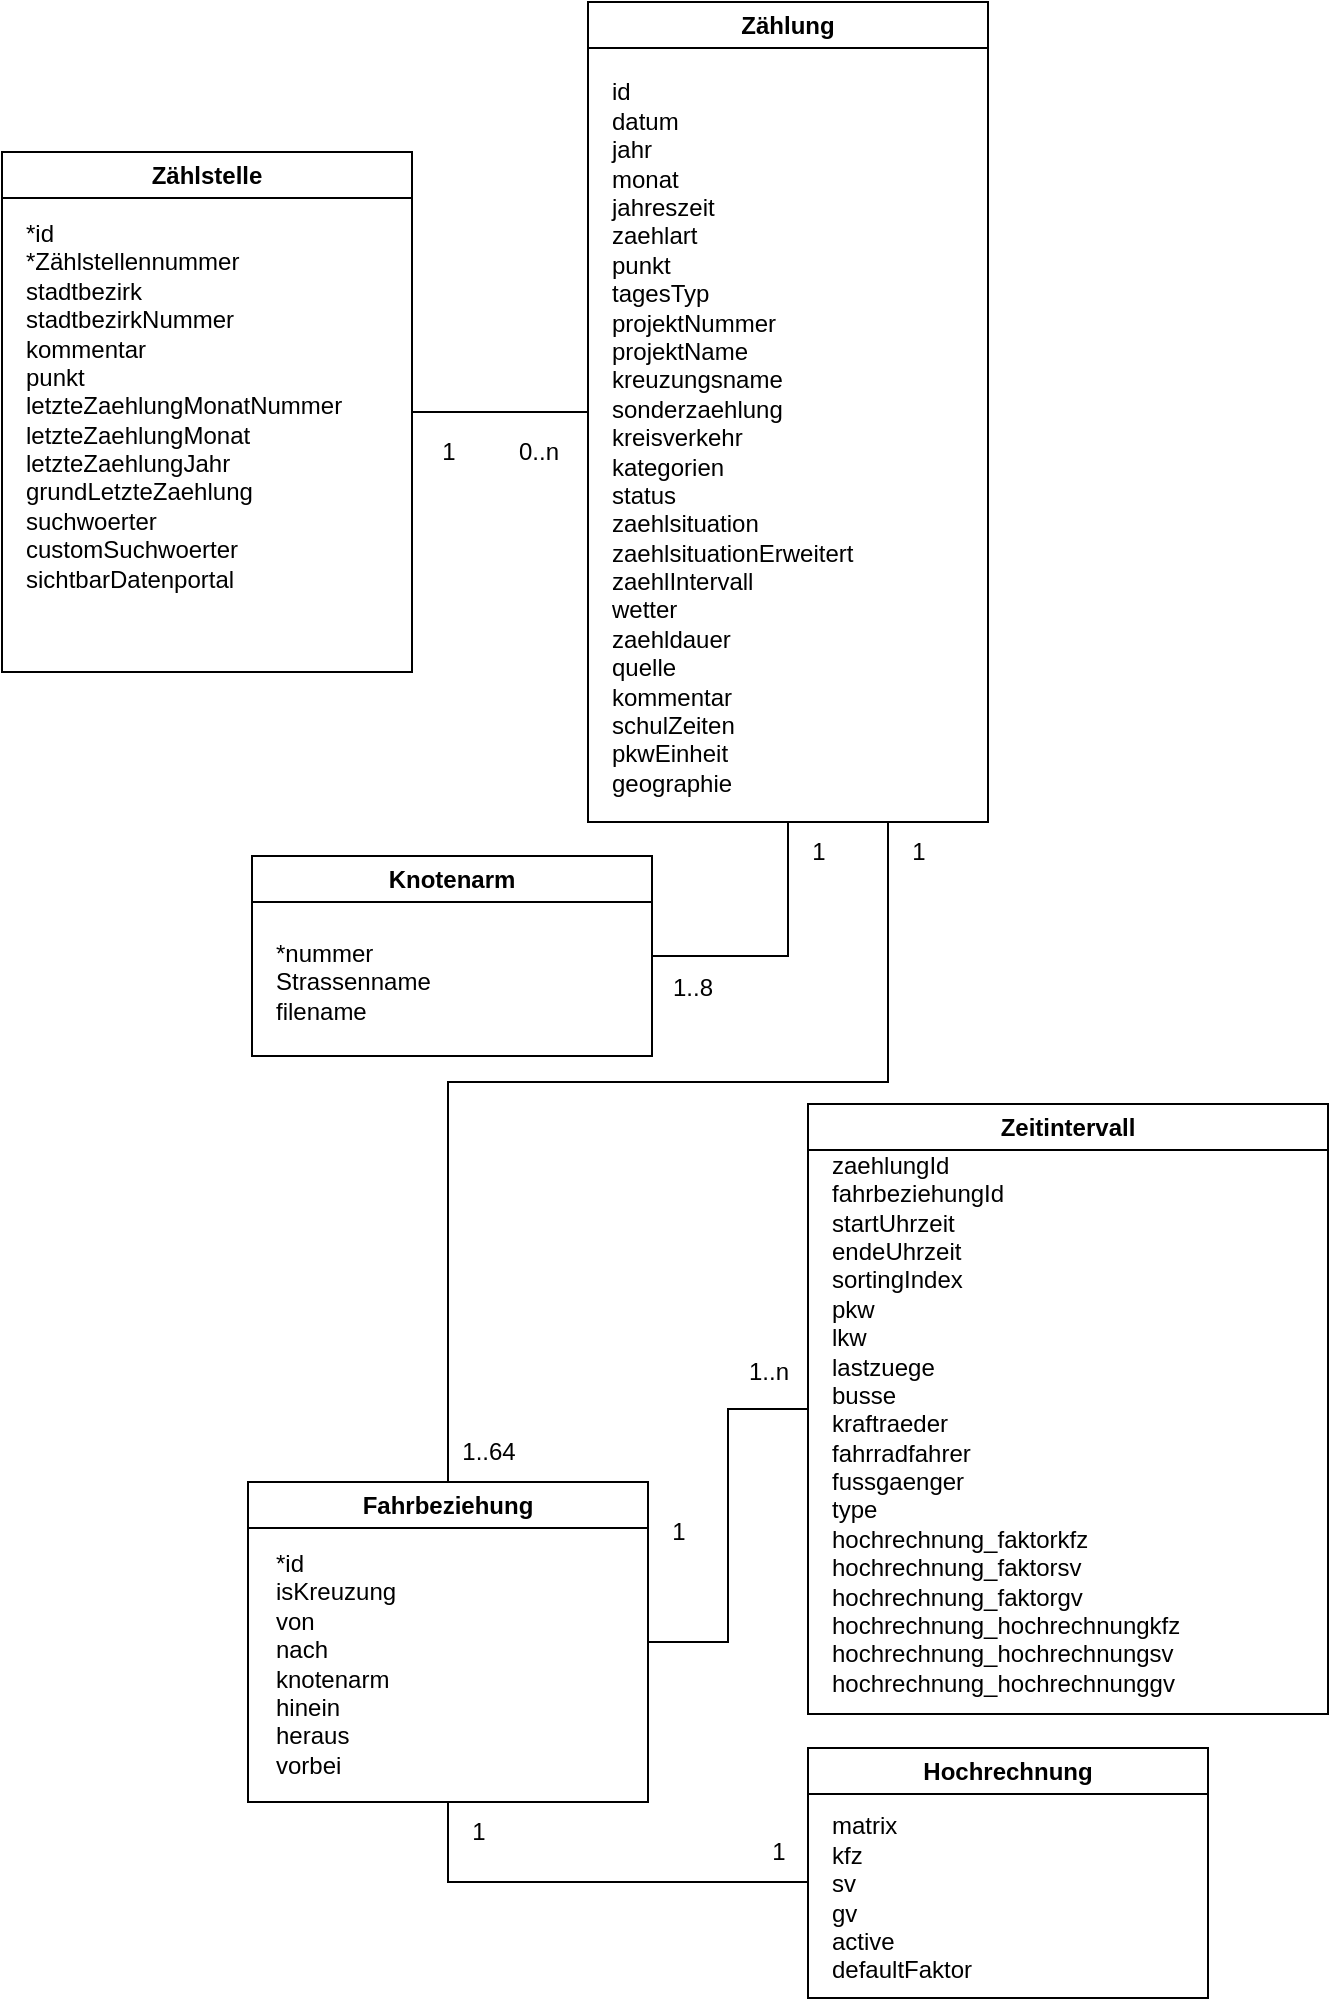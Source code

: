 <mxfile version="27.0.5">
  <diagram name="Seite-1" id="N36VcjKMMwFkkNx0RKo7">
    <mxGraphModel dx="3080" dy="2058" grid="1" gridSize="10" guides="1" tooltips="1" connect="1" arrows="1" fold="1" page="1" pageScale="1" pageWidth="827" pageHeight="1169" math="0" shadow="0">
      <root>
        <mxCell id="0" />
        <mxCell id="1" parent="0" />
        <mxCell id="efeF_H4L_HtGoBBRh3R4-1" value="Zählung" style="swimlane;whiteSpace=wrap;html=1;" parent="1" vertex="1">
          <mxGeometry x="-590" y="-500" width="200" height="410" as="geometry" />
        </mxCell>
        <mxCell id="efeF_H4L_HtGoBBRh3R4-2" value="id&lt;div&gt;datum&lt;/div&gt;&lt;div&gt;jahr&lt;/div&gt;&lt;div&gt;monat&lt;/div&gt;&lt;div&gt;jahreszeit&lt;/div&gt;&lt;div&gt;zaehlart&lt;/div&gt;&lt;div&gt;punkt&lt;/div&gt;&lt;div&gt;tagesTyp&lt;/div&gt;&lt;div&gt;projektNummer&lt;/div&gt;&lt;div&gt;projektName&lt;/div&gt;&lt;div&gt;kreuzungsname&lt;/div&gt;&lt;div&gt;sonderzaehlung&lt;/div&gt;&lt;div&gt;kreisverkehr&lt;/div&gt;&lt;div&gt;kategorien&lt;/div&gt;&lt;div&gt;status&lt;/div&gt;&lt;div&gt;zaehlsituation&lt;/div&gt;&lt;div&gt;zaehlsituationErweitert&lt;/div&gt;&lt;div&gt;zaehlIntervall&lt;/div&gt;&lt;div&gt;wetter&lt;/div&gt;&lt;div&gt;zaehldauer&lt;/div&gt;&lt;div&gt;quelle&lt;/div&gt;&lt;div&gt;kommentar&lt;/div&gt;&lt;div&gt;schulZeiten&lt;/div&gt;&lt;div&gt;pkwEinheit&lt;/div&gt;&lt;div&gt;geographie&lt;/div&gt;&lt;div&gt;&lt;br&gt;&lt;/div&gt;" style="text;html=1;align=left;verticalAlign=middle;resizable=0;points=[];autosize=1;strokeColor=none;fillColor=none;" parent="efeF_H4L_HtGoBBRh3R4-1" vertex="1">
          <mxGeometry x="10" y="30" width="140" height="390" as="geometry" />
        </mxCell>
        <mxCell id="efeF_H4L_HtGoBBRh3R4-3" style="rounded=0;orthogonalLoop=1;jettySize=auto;html=1;exitX=1;exitY=0.5;exitDx=0;exitDy=0;entryX=0;entryY=0.5;entryDx=0;entryDy=0;startArrow=none;startFill=0;endArrow=none;endFill=0;" parent="1" source="efeF_H4L_HtGoBBRh3R4-4" target="efeF_H4L_HtGoBBRh3R4-1" edge="1">
          <mxGeometry relative="1" as="geometry" />
        </mxCell>
        <mxCell id="efeF_H4L_HtGoBBRh3R4-4" value="Zählstelle" style="swimlane;whiteSpace=wrap;html=1;" parent="1" vertex="1">
          <mxGeometry x="-883" y="-425" width="205" height="260" as="geometry" />
        </mxCell>
        <mxCell id="efeF_H4L_HtGoBBRh3R4-5" value="&lt;div&gt;*id&lt;/div&gt;&lt;div&gt;*Zählstellennummer&lt;/div&gt;&lt;div&gt;stadtbezirk&lt;/div&gt;&lt;div&gt;stadtbezirkNummer&lt;/div&gt;&lt;div&gt;kommentar&lt;/div&gt;&lt;div&gt;punkt&lt;/div&gt;&lt;div&gt;letzteZaehlungMonatNummer&lt;/div&gt;&lt;div&gt;letzteZaehlungMonat&lt;/div&gt;&lt;div&gt;letzteZaehlungJahr&lt;/div&gt;&lt;div&gt;grundLetzteZaehlung&lt;/div&gt;&lt;div&gt;suchwoerter&lt;/div&gt;&lt;div&gt;customSuchwoerter&lt;/div&gt;&lt;div&gt;sichtbarDatenportal&lt;/div&gt;" style="text;html=1;align=left;verticalAlign=middle;resizable=0;points=[];autosize=1;strokeColor=none;fillColor=none;" parent="efeF_H4L_HtGoBBRh3R4-4" vertex="1">
          <mxGeometry x="10" y="27" width="180" height="200" as="geometry" />
        </mxCell>
        <mxCell id="efeF_H4L_HtGoBBRh3R4-6" value="" style="edgeStyle=orthogonalEdgeStyle;rounded=0;orthogonalLoop=1;jettySize=auto;html=1;endArrow=none;endFill=0;exitX=0.75;exitY=1;exitDx=0;exitDy=0;" parent="1" source="efeF_H4L_HtGoBBRh3R4-1" target="efeF_H4L_HtGoBBRh3R4-14" edge="1">
          <mxGeometry relative="1" as="geometry">
            <Array as="points">
              <mxPoint x="-440" y="40" />
              <mxPoint x="-660" y="40" />
            </Array>
          </mxGeometry>
        </mxCell>
        <mxCell id="efeF_H4L_HtGoBBRh3R4-7" value="" style="edgeStyle=orthogonalEdgeStyle;rounded=0;orthogonalLoop=1;jettySize=auto;html=1;endArrow=none;endFill=0;entryX=0.5;entryY=1;entryDx=0;entryDy=0;exitX=1;exitY=0.5;exitDx=0;exitDy=0;" parent="1" source="efeF_H4L_HtGoBBRh3R4-8" target="efeF_H4L_HtGoBBRh3R4-1" edge="1">
          <mxGeometry relative="1" as="geometry">
            <mxPoint x="-560" y="120" as="sourcePoint" />
            <mxPoint x="-380" as="targetPoint" />
            <Array as="points">
              <mxPoint x="-490" y="-23" />
            </Array>
          </mxGeometry>
        </mxCell>
        <mxCell id="efeF_H4L_HtGoBBRh3R4-8" value="Knotenarm" style="swimlane;whiteSpace=wrap;html=1;startSize=23;" parent="1" vertex="1">
          <mxGeometry x="-758" y="-73" width="200" height="100" as="geometry" />
        </mxCell>
        <mxCell id="efeF_H4L_HtGoBBRh3R4-10" value="Zeitintervall" style="swimlane;whiteSpace=wrap;html=1;" parent="1" vertex="1">
          <mxGeometry x="-480" y="51" width="260" height="305" as="geometry">
            <mxRectangle x="-480" y="60" width="100" height="30" as="alternateBounds" />
          </mxGeometry>
        </mxCell>
        <mxCell id="efeF_H4L_HtGoBBRh3R4-11" value="zaehlungId&lt;div&gt;fahrbeziehungId&lt;/div&gt;&lt;div&gt;startUhrzeit&lt;/div&gt;&lt;div&gt;endeUhrzeit&lt;/div&gt;&lt;div&gt;sortingIndex&lt;/div&gt;&lt;div&gt;pkw&lt;/div&gt;&lt;div&gt;lkw&lt;/div&gt;&lt;div&gt;lastzuege&lt;/div&gt;&lt;div&gt;busse&lt;/div&gt;&lt;div&gt;kraftraeder&lt;/div&gt;&lt;div&gt;fahrradfahrer&lt;/div&gt;&lt;div&gt;fussgaenger&lt;/div&gt;&lt;div&gt;type&lt;/div&gt;&lt;div&gt;hochrechnung_faktorkfz&lt;/div&gt;&lt;div&gt;hochrechnung_faktorsv&lt;/div&gt;&lt;div&gt;hochrechnung_faktorgv&lt;/div&gt;&lt;div&gt;hochrechnung_hochrechnungkfz&lt;/div&gt;&lt;div&gt;hochrechnung_hochrechnungsv&lt;/div&gt;&lt;div&gt;hochrechnung_hochrechnunggv&lt;/div&gt;" style="text;html=1;align=left;verticalAlign=middle;resizable=0;points=[];autosize=1;strokeColor=none;fillColor=none;" parent="efeF_H4L_HtGoBBRh3R4-10" vertex="1">
          <mxGeometry x="10" y="15" width="200" height="290" as="geometry" />
        </mxCell>
        <mxCell id="efeF_H4L_HtGoBBRh3R4-12" style="edgeStyle=orthogonalEdgeStyle;rounded=0;orthogonalLoop=1;jettySize=auto;html=1;entryX=0;entryY=0.5;entryDx=0;entryDy=0;endArrow=none;endFill=0;" parent="1" target="efeF_H4L_HtGoBBRh3R4-10" edge="1">
          <mxGeometry relative="1" as="geometry">
            <mxPoint x="-560" y="320" as="sourcePoint" />
            <Array as="points">
              <mxPoint x="-520" y="320" />
              <mxPoint x="-520" y="204" />
            </Array>
          </mxGeometry>
        </mxCell>
        <mxCell id="efeF_H4L_HtGoBBRh3R4-13" value="" style="edgeStyle=orthogonalEdgeStyle;rounded=0;orthogonalLoop=1;jettySize=auto;html=1;endArrow=none;endFill=0;" parent="1" source="efeF_H4L_HtGoBBRh3R4-14" edge="1">
          <mxGeometry relative="1" as="geometry">
            <mxPoint x="-480" y="420" as="targetPoint" />
            <Array as="points">
              <mxPoint x="-480" y="440" />
            </Array>
          </mxGeometry>
        </mxCell>
        <mxCell id="efeF_H4L_HtGoBBRh3R4-14" value="Fahrbeziehung" style="swimlane;whiteSpace=wrap;html=1;startSize=23;" parent="1" vertex="1">
          <mxGeometry x="-760" y="240" width="200" height="160" as="geometry" />
        </mxCell>
        <mxCell id="efeF_H4L_HtGoBBRh3R4-15" value="*id&lt;div&gt;isKreuzung&lt;br&gt;von&lt;br&gt;nach&lt;/div&gt;&lt;div&gt;knotenarm&lt;/div&gt;&lt;div&gt;hinein&lt;/div&gt;&lt;div&gt;heraus&lt;/div&gt;&lt;div&gt;vorbei&lt;/div&gt;" style="text;html=1;align=left;verticalAlign=middle;resizable=0;points=[];autosize=1;strokeColor=none;fillColor=none;" parent="efeF_H4L_HtGoBBRh3R4-14" vertex="1">
          <mxGeometry x="12" y="26" width="80" height="130" as="geometry" />
        </mxCell>
        <mxCell id="efeF_H4L_HtGoBBRh3R4-16" value="&lt;span style=&quot;background-color: transparent;&quot;&gt;Hochrechnung&lt;/span&gt;" style="swimlane;whiteSpace=wrap;html=1;" parent="1" vertex="1">
          <mxGeometry x="-480" y="373" width="200" height="125" as="geometry">
            <mxRectangle x="-480" y="360" width="120" height="30" as="alternateBounds" />
          </mxGeometry>
        </mxCell>
        <mxCell id="efeF_H4L_HtGoBBRh3R4-17" value="matrix&lt;div&gt;kfz&lt;/div&gt;&lt;div&gt;sv&lt;/div&gt;&lt;div&gt;gv&lt;/div&gt;&lt;div&gt;active&lt;/div&gt;&lt;div&gt;defaultFaktor&lt;/div&gt;" style="text;html=1;align=left;verticalAlign=middle;resizable=0;points=[];autosize=1;strokeColor=none;fillColor=none;" parent="efeF_H4L_HtGoBBRh3R4-16" vertex="1">
          <mxGeometry x="10" y="25" width="90" height="100" as="geometry" />
        </mxCell>
        <mxCell id="efeF_H4L_HtGoBBRh3R4-22" value="1..8" style="text;html=1;align=center;verticalAlign=middle;resizable=0;points=[];autosize=1;strokeColor=none;fillColor=none;" parent="1" vertex="1">
          <mxGeometry x="-558" y="-22" width="40" height="30" as="geometry" />
        </mxCell>
        <mxCell id="efeF_H4L_HtGoBBRh3R4-23" value="1..64" style="text;html=1;align=center;verticalAlign=middle;resizable=0;points=[];autosize=1;strokeColor=none;fillColor=none;" parent="1" vertex="1">
          <mxGeometry x="-665" y="210" width="50" height="30" as="geometry" />
        </mxCell>
        <mxCell id="efeF_H4L_HtGoBBRh3R4-24" value="1" style="text;html=1;align=center;verticalAlign=middle;resizable=0;points=[];autosize=1;strokeColor=none;fillColor=none;" parent="1" vertex="1">
          <mxGeometry x="-440" y="-90" width="30" height="30" as="geometry" />
        </mxCell>
        <mxCell id="efeF_H4L_HtGoBBRh3R4-25" value="1" style="text;html=1;align=center;verticalAlign=middle;resizable=0;points=[];autosize=1;strokeColor=none;fillColor=none;" parent="1" vertex="1">
          <mxGeometry x="-560" y="250" width="30" height="30" as="geometry" />
        </mxCell>
        <mxCell id="efeF_H4L_HtGoBBRh3R4-26" value="1..n" style="text;html=1;align=center;verticalAlign=middle;resizable=0;points=[];autosize=1;strokeColor=none;fillColor=none;" parent="1" vertex="1">
          <mxGeometry x="-520" y="170" width="40" height="30" as="geometry" />
        </mxCell>
        <mxCell id="efeF_H4L_HtGoBBRh3R4-27" value="1" style="text;html=1;align=center;verticalAlign=middle;resizable=0;points=[];autosize=1;strokeColor=none;fillColor=none;" parent="1" vertex="1">
          <mxGeometry x="-660" y="400" width="30" height="30" as="geometry" />
        </mxCell>
        <mxCell id="efeF_H4L_HtGoBBRh3R4-28" value="1" style="text;html=1;align=center;verticalAlign=middle;resizable=0;points=[];autosize=1;strokeColor=none;fillColor=none;" parent="1" vertex="1">
          <mxGeometry x="-510" y="410" width="30" height="30" as="geometry" />
        </mxCell>
        <mxCell id="JL8cYSHzDhx7qziYkuPt-3" value="1" style="text;html=1;align=center;verticalAlign=middle;resizable=0;points=[];autosize=1;strokeColor=none;fillColor=none;" parent="1" vertex="1">
          <mxGeometry x="-675" y="-290" width="30" height="30" as="geometry" />
        </mxCell>
        <mxCell id="JL8cYSHzDhx7qziYkuPt-4" value="0..n" style="text;html=1;align=center;verticalAlign=middle;resizable=0;points=[];autosize=1;strokeColor=none;fillColor=none;" parent="1" vertex="1">
          <mxGeometry x="-635" y="-290" width="40" height="30" as="geometry" />
        </mxCell>
        <mxCell id="JL8cYSHzDhx7qziYkuPt-5" value="1" style="text;html=1;align=center;verticalAlign=middle;resizable=0;points=[];autosize=1;strokeColor=none;fillColor=none;" parent="1" vertex="1">
          <mxGeometry x="-490" y="-90" width="30" height="30" as="geometry" />
        </mxCell>
        <mxCell id="efeF_H4L_HtGoBBRh3R4-9" value="&lt;div&gt;*nummer&lt;/div&gt;&lt;div&gt;Strassenname&lt;/div&gt;&lt;div&gt;filename&lt;/div&gt;" style="text;html=1;align=left;verticalAlign=middle;resizable=0;points=[];autosize=1;strokeColor=none;fillColor=none;" parent="1" vertex="1">
          <mxGeometry x="-748" y="-40" width="100" height="60" as="geometry" />
        </mxCell>
      </root>
    </mxGraphModel>
  </diagram>
</mxfile>

